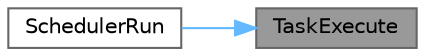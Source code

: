digraph "TaskExecute"
{
 // LATEX_PDF_SIZE
  bgcolor="transparent";
  edge [fontname=Helvetica,fontsize=10,labelfontname=Helvetica,labelfontsize=10];
  node [fontname=Helvetica,fontsize=10,shape=box,height=0.2,width=0.4];
  rankdir="RL";
  Node1 [label="TaskExecute",height=0.2,width=0.4,color="gray40", fillcolor="grey60", style="filled", fontcolor="black",tooltip="Executes the task by calling the sensor's update function."];
  Node1 -> Node2 [dir="back",color="steelblue1",style="solid"];
  Node2 [label="SchedulerRun",height=0.2,width=0.4,color="grey40", fillcolor="white", style="filled",URL="$Scheduler_8c.html#ab8065221debac476c547533f73504c20",tooltip="Runs the scheduler, executing tasks based on their priority."];
}
